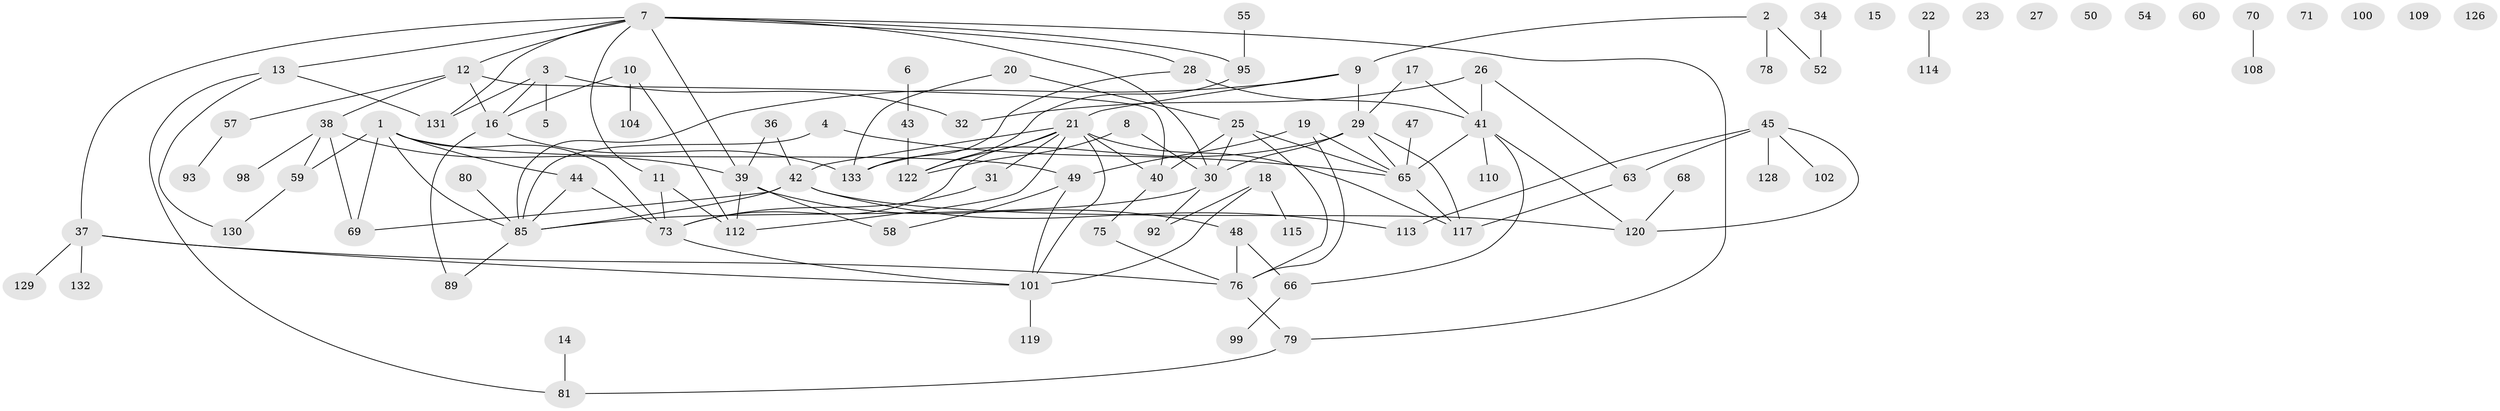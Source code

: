 // original degree distribution, {6: 0.02142857142857143, 1: 0.22142857142857142, 2: 0.22857142857142856, 8: 0.014285714285714285, 3: 0.2357142857142857, 4: 0.1357142857142857, 5: 0.05714285714285714, 0: 0.07142857142857142, 7: 0.014285714285714285}
// Generated by graph-tools (version 1.1) at 2025/41/03/06/25 10:41:24]
// undirected, 96 vertices, 133 edges
graph export_dot {
graph [start="1"]
  node [color=gray90,style=filled];
  1 [super="+62"];
  2 [super="+123"];
  3 [super="+87"];
  4;
  5 [super="+136"];
  6;
  7 [super="+51"];
  8 [super="+35"];
  9 [super="+46"];
  10 [super="+24"];
  11 [super="+53"];
  12 [super="+94"];
  13 [super="+77"];
  14;
  15;
  16 [super="+61"];
  17;
  18 [super="+97"];
  19 [super="+56"];
  20;
  21 [super="+106"];
  22 [super="+74"];
  23;
  25 [super="+96"];
  26 [super="+116"];
  27;
  28 [super="+125"];
  29 [super="+135"];
  30 [super="+127"];
  31 [super="+33"];
  32;
  34;
  36 [super="+111"];
  37 [super="+82"];
  38;
  39 [super="+84"];
  40;
  41 [super="+72"];
  42 [super="+105"];
  43;
  44;
  45 [super="+137"];
  47;
  48 [super="+64"];
  49 [super="+67"];
  50;
  52;
  54;
  55;
  57;
  58;
  59 [super="+91"];
  60;
  63 [super="+88"];
  65 [super="+90"];
  66 [super="+103"];
  68;
  69;
  70;
  71;
  73 [super="+140"];
  75;
  76 [super="+83"];
  78;
  79 [super="+124"];
  80;
  81 [super="+107"];
  85 [super="+86"];
  89 [super="+121"];
  92;
  93;
  95;
  98;
  99;
  100;
  101 [super="+138"];
  102;
  104;
  108;
  109;
  110;
  112 [super="+118"];
  113;
  114;
  115;
  117;
  119;
  120 [super="+139"];
  122 [super="+134"];
  126;
  128;
  129;
  130;
  131;
  132;
  133;
  1 -- 69;
  1 -- 73;
  1 -- 44;
  1 -- 49;
  1 -- 59;
  1 -- 85;
  2 -- 9;
  2 -- 52;
  2 -- 78;
  3 -- 16;
  3 -- 32;
  3 -- 131;
  3 -- 5;
  4 -- 85;
  4 -- 65;
  6 -- 43;
  7 -- 11;
  7 -- 13;
  7 -- 39;
  7 -- 79;
  7 -- 95;
  7 -- 131;
  7 -- 12;
  7 -- 37;
  7 -- 30;
  7 -- 28;
  8 -- 30;
  8 -- 122;
  9 -- 29 [weight=2];
  9 -- 85;
  9 -- 21;
  10 -- 16;
  10 -- 104;
  10 -- 112;
  11 -- 112;
  11 -- 73;
  12 -- 38;
  12 -- 57;
  12 -- 16 [weight=2];
  12 -- 40;
  13 -- 131;
  13 -- 130;
  13 -- 81;
  14 -- 81;
  16 -- 133;
  16 -- 89;
  17 -- 41;
  17 -- 29;
  18 -- 92;
  18 -- 101;
  18 -- 115;
  19 -- 65;
  19 -- 49;
  19 -- 76;
  20 -- 133;
  20 -- 25;
  21 -- 31;
  21 -- 122;
  21 -- 117;
  21 -- 40;
  21 -- 73;
  21 -- 42;
  21 -- 112;
  21 -- 101;
  22 -- 114;
  25 -- 40;
  25 -- 65;
  25 -- 76;
  25 -- 30;
  26 -- 63;
  26 -- 32;
  26 -- 41;
  28 -- 41;
  28 -- 133;
  29 -- 65;
  29 -- 133;
  29 -- 117;
  29 -- 30;
  30 -- 92;
  30 -- 85;
  31 -- 73;
  34 -- 52;
  36 -- 39;
  36 -- 42;
  37 -- 129;
  37 -- 132;
  37 -- 76;
  37 -- 101;
  38 -- 39;
  38 -- 69;
  38 -- 98;
  38 -- 59;
  39 -- 48;
  39 -- 58;
  39 -- 112;
  40 -- 75;
  41 -- 110;
  41 -- 65;
  41 -- 120;
  41 -- 66;
  42 -- 69;
  42 -- 113;
  42 -- 85;
  42 -- 120;
  43 -- 122;
  44 -- 85;
  44 -- 73;
  45 -- 63;
  45 -- 128;
  45 -- 113;
  45 -- 102;
  45 -- 120;
  47 -- 65;
  48 -- 66;
  48 -- 76;
  49 -- 101;
  49 -- 58;
  55 -- 95;
  57 -- 93;
  59 -- 130;
  63 -- 117;
  65 -- 117;
  66 -- 99;
  68 -- 120;
  70 -- 108;
  73 -- 101;
  75 -- 76;
  76 -- 79;
  79 -- 81;
  80 -- 85;
  85 -- 89;
  95 -- 122;
  101 -- 119;
}

